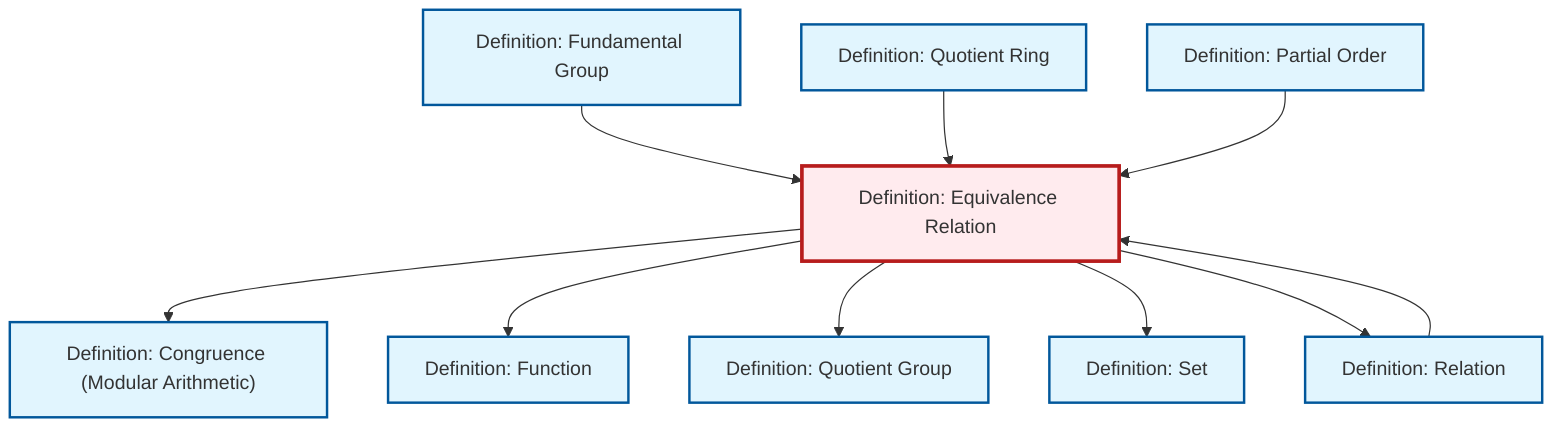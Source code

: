 graph TD
    classDef definition fill:#e1f5fe,stroke:#01579b,stroke-width:2px
    classDef theorem fill:#f3e5f5,stroke:#4a148c,stroke-width:2px
    classDef axiom fill:#fff3e0,stroke:#e65100,stroke-width:2px
    classDef example fill:#e8f5e9,stroke:#1b5e20,stroke-width:2px
    classDef current fill:#ffebee,stroke:#b71c1c,stroke-width:3px
    def-fundamental-group["Definition: Fundamental Group"]:::definition
    def-function["Definition: Function"]:::definition
    def-quotient-ring["Definition: Quotient Ring"]:::definition
    def-equivalence-relation["Definition: Equivalence Relation"]:::definition
    def-partial-order["Definition: Partial Order"]:::definition
    def-quotient-group["Definition: Quotient Group"]:::definition
    def-congruence["Definition: Congruence (Modular Arithmetic)"]:::definition
    def-relation["Definition: Relation"]:::definition
    def-set["Definition: Set"]:::definition
    def-equivalence-relation --> def-congruence
    def-relation --> def-equivalence-relation
    def-equivalence-relation --> def-function
    def-fundamental-group --> def-equivalence-relation
    def-equivalence-relation --> def-quotient-group
    def-quotient-ring --> def-equivalence-relation
    def-equivalence-relation --> def-set
    def-equivalence-relation --> def-relation
    def-partial-order --> def-equivalence-relation
    class def-equivalence-relation current